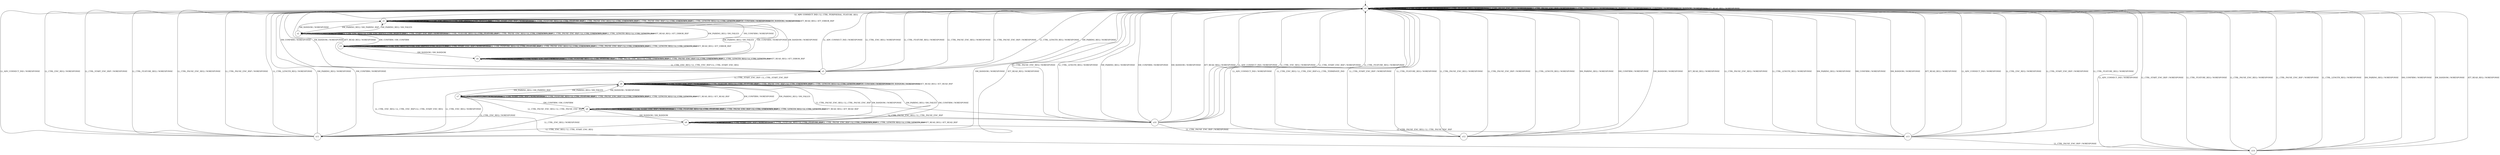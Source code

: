 digraph g {

	s0 [shape="circle" label="s0"];
	s1 [shape="circle" label="s1"];
	s2 [shape="circle" label="s2"];
	s3 [shape="circle" label="s3"];
	s4 [shape="circle" label="s4"];
	s5 [shape="circle" label="s5"];
	s6 [shape="circle" label="s6"];
	s7 [shape="circle" label="s7"];
	s8 [shape="circle" label="s8"];
	s9 [shape="circle" label="s9"];
	s10 [shape="circle" label="s10"];
	s11 [shape="circle" label="s11"];
	s12 [shape="circle" label="s12"];
	s13 [shape="circle" label="s13"];
	s14 [shape="circle" label="s14"];
	s0 -> s1 [label="LL_ADV_CONNECT_IND / LL_CTRL_PERIPHERAL_FEATURE_REQ"];
	s0 -> s0 [label="LL_CTRL_ENC_REQ / NORESPONSE"];
	s0 -> s0 [label="LL_CTRL_START_ENC_RSP / NORESPONSE"];
	s0 -> s0 [label="LL_CTRL_FEATURE_REQ / NORESPONSE"];
	s0 -> s0 [label="LL_CTRL_PAUSE_ENC_REQ / NORESPONSE"];
	s0 -> s0 [label="LL_CTRL_PAUSE_ENC_RSP / NORESPONSE"];
	s0 -> s0 [label="LL_CTRL_LENGTH_REQ / NORESPONSE"];
	s0 -> s0 [label="SM_PAIRING_REQ / NORESPONSE"];
	s0 -> s0 [label="SM_CONFIRM / NORESPONSE"];
	s0 -> s0 [label="SM_RANDOM / NORESPONSE"];
	s0 -> s0 [label="ATT_READ_REQ / NORESPONSE"];
	s1 -> s1 [label="LL_ADV_CONNECT_IND / NORESPONSE"];
	s1 -> s1 [label="LL_CTRL_ENC_REQ / LL_CTRL_ENC_RSP+LL_CTRL_REJECT_IND"];
	s1 -> s1 [label="LL_CTRL_START_ENC_RSP / NORESPONSE"];
	s1 -> s1 [label="LL_CTRL_FEATURE_REQ / LL_CTRL_FEATURE_RSP"];
	s1 -> s1 [label="LL_CTRL_PAUSE_ENC_REQ / LL_CTRL_UNKNOWN_RSP"];
	s1 -> s1 [label="LL_CTRL_PAUSE_ENC_RSP / LL_CTRL_UNKNOWN_RSP"];
	s1 -> s1 [label="LL_CTRL_LENGTH_REQ / LL_CTRL_LENGTH_RSP"];
	s1 -> s2 [label="SM_PAIRING_REQ / SM_PAIRING_RSP"];
	s1 -> s1 [label="SM_CONFIRM / NORESPONSE"];
	s1 -> s1 [label="SM_RANDOM / NORESPONSE"];
	s1 -> s1 [label="ATT_READ_REQ / ATT_ERROR_RSP"];
	s2 -> s2 [label="LL_ADV_CONNECT_IND / NORESPONSE"];
	s2 -> s2 [label="LL_CTRL_ENC_REQ / LL_CTRL_ENC_RSP+LL_CTRL_REJECT_IND"];
	s2 -> s2 [label="LL_CTRL_START_ENC_RSP / NORESPONSE"];
	s2 -> s2 [label="LL_CTRL_FEATURE_REQ / LL_CTRL_FEATURE_RSP"];
	s2 -> s2 [label="LL_CTRL_PAUSE_ENC_REQ / LL_CTRL_UNKNOWN_RSP"];
	s2 -> s2 [label="LL_CTRL_PAUSE_ENC_RSP / LL_CTRL_UNKNOWN_RSP"];
	s2 -> s2 [label="LL_CTRL_LENGTH_REQ / LL_CTRL_LENGTH_RSP"];
	s2 -> s1 [label="SM_PAIRING_REQ / SM_FAILED"];
	s2 -> s3 [label="SM_CONFIRM / SM_CONFIRM"];
	s2 -> s1 [label="SM_RANDOM / NORESPONSE"];
	s2 -> s2 [label="ATT_READ_REQ / ATT_ERROR_RSP"];
	s3 -> s3 [label="LL_ADV_CONNECT_IND / NORESPONSE"];
	s3 -> s3 [label="LL_CTRL_ENC_REQ / LL_CTRL_ENC_RSP+LL_CTRL_REJECT_IND"];
	s3 -> s3 [label="LL_CTRL_START_ENC_RSP / NORESPONSE"];
	s3 -> s3 [label="LL_CTRL_FEATURE_REQ / LL_CTRL_FEATURE_RSP"];
	s3 -> s3 [label="LL_CTRL_PAUSE_ENC_REQ / LL_CTRL_UNKNOWN_RSP"];
	s3 -> s3 [label="LL_CTRL_PAUSE_ENC_RSP / LL_CTRL_UNKNOWN_RSP"];
	s3 -> s3 [label="LL_CTRL_LENGTH_REQ / LL_CTRL_LENGTH_RSP"];
	s3 -> s1 [label="SM_PAIRING_REQ / SM_FAILED"];
	s3 -> s1 [label="SM_CONFIRM / NORESPONSE"];
	s3 -> s4 [label="SM_RANDOM / SM_RANDOM"];
	s3 -> s3 [label="ATT_READ_REQ / ATT_ERROR_RSP"];
	s4 -> s4 [label="LL_ADV_CONNECT_IND / NORESPONSE"];
	s4 -> s5 [label="LL_CTRL_ENC_REQ / LL_CTRL_ENC_RSP+LL_CTRL_START_ENC_REQ"];
	s4 -> s4 [label="LL_CTRL_START_ENC_RSP / NORESPONSE"];
	s4 -> s4 [label="LL_CTRL_FEATURE_REQ / LL_CTRL_FEATURE_RSP"];
	s4 -> s4 [label="LL_CTRL_PAUSE_ENC_REQ / LL_CTRL_UNKNOWN_RSP"];
	s4 -> s4 [label="LL_CTRL_PAUSE_ENC_RSP / LL_CTRL_UNKNOWN_RSP"];
	s4 -> s4 [label="LL_CTRL_LENGTH_REQ / LL_CTRL_LENGTH_RSP"];
	s4 -> s1 [label="SM_PAIRING_REQ / SM_FAILED"];
	s4 -> s1 [label="SM_CONFIRM / NORESPONSE"];
	s4 -> s1 [label="SM_RANDOM / NORESPONSE"];
	s4 -> s4 [label="ATT_READ_REQ / ATT_ERROR_RSP"];
	s5 -> s0 [label="LL_ADV_CONNECT_IND / NORESPONSE"];
	s5 -> s0 [label="LL_CTRL_ENC_REQ / NORESPONSE"];
	s5 -> s6 [label="LL_CTRL_START_ENC_RSP / LL_CTRL_START_ENC_RSP"];
	s5 -> s0 [label="LL_CTRL_FEATURE_REQ / NORESPONSE"];
	s5 -> s0 [label="LL_CTRL_PAUSE_ENC_REQ / NORESPONSE"];
	s5 -> s0 [label="LL_CTRL_PAUSE_ENC_RSP / NORESPONSE"];
	s5 -> s0 [label="LL_CTRL_LENGTH_REQ / NORESPONSE"];
	s5 -> s0 [label="SM_PAIRING_REQ / NORESPONSE"];
	s5 -> s0 [label="SM_CONFIRM / NORESPONSE"];
	s5 -> s0 [label="SM_RANDOM / NORESPONSE"];
	s5 -> s0 [label="ATT_READ_REQ / NORESPONSE"];
	s6 -> s6 [label="LL_ADV_CONNECT_IND / NORESPONSE"];
	s6 -> s11 [label="LL_CTRL_ENC_REQ / NORESPONSE"];
	s6 -> s6 [label="LL_CTRL_START_ENC_RSP / NORESPONSE"];
	s6 -> s6 [label="LL_CTRL_FEATURE_REQ / LL_CTRL_FEATURE_RSP"];
	s6 -> s10 [label="LL_CTRL_PAUSE_ENC_REQ / LL_CTRL_PAUSE_ENC_RSP"];
	s6 -> s6 [label="LL_CTRL_PAUSE_ENC_RSP / LL_CTRL_UNKNOWN_RSP"];
	s6 -> s6 [label="LL_CTRL_LENGTH_REQ / LL_CTRL_LENGTH_RSP"];
	s6 -> s7 [label="SM_PAIRING_REQ / SM_PAIRING_RSP"];
	s6 -> s6 [label="SM_CONFIRM / NORESPONSE"];
	s6 -> s6 [label="SM_RANDOM / NORESPONSE"];
	s6 -> s6 [label="ATT_READ_REQ / ATT_READ_RSP"];
	s7 -> s7 [label="LL_ADV_CONNECT_IND / NORESPONSE"];
	s7 -> s11 [label="LL_CTRL_ENC_REQ / NORESPONSE"];
	s7 -> s7 [label="LL_CTRL_START_ENC_RSP / NORESPONSE"];
	s7 -> s7 [label="LL_CTRL_FEATURE_REQ / LL_CTRL_FEATURE_RSP"];
	s7 -> s10 [label="LL_CTRL_PAUSE_ENC_REQ / LL_CTRL_PAUSE_ENC_RSP"];
	s7 -> s7 [label="LL_CTRL_PAUSE_ENC_RSP / LL_CTRL_UNKNOWN_RSP"];
	s7 -> s7 [label="LL_CTRL_LENGTH_REQ / LL_CTRL_LENGTH_RSP"];
	s7 -> s6 [label="SM_PAIRING_REQ / SM_FAILED"];
	s7 -> s8 [label="SM_CONFIRM / SM_CONFIRM"];
	s7 -> s6 [label="SM_RANDOM / NORESPONSE"];
	s7 -> s7 [label="ATT_READ_REQ / ATT_READ_RSP"];
	s8 -> s8 [label="LL_ADV_CONNECT_IND / NORESPONSE"];
	s8 -> s11 [label="LL_CTRL_ENC_REQ / NORESPONSE"];
	s8 -> s8 [label="LL_CTRL_START_ENC_RSP / NORESPONSE"];
	s8 -> s8 [label="LL_CTRL_FEATURE_REQ / LL_CTRL_FEATURE_RSP"];
	s8 -> s10 [label="LL_CTRL_PAUSE_ENC_REQ / LL_CTRL_PAUSE_ENC_RSP"];
	s8 -> s8 [label="LL_CTRL_PAUSE_ENC_RSP / LL_CTRL_UNKNOWN_RSP"];
	s8 -> s8 [label="LL_CTRL_LENGTH_REQ / LL_CTRL_LENGTH_RSP"];
	s8 -> s6 [label="SM_PAIRING_REQ / SM_FAILED"];
	s8 -> s6 [label="SM_CONFIRM / NORESPONSE"];
	s8 -> s9 [label="SM_RANDOM / SM_RANDOM"];
	s8 -> s8 [label="ATT_READ_REQ / ATT_READ_RSP"];
	s9 -> s9 [label="LL_ADV_CONNECT_IND / NORESPONSE"];
	s9 -> s11 [label="LL_CTRL_ENC_REQ / LL_CTRL_START_ENC_REQ"];
	s9 -> s9 [label="LL_CTRL_START_ENC_RSP / NORESPONSE"];
	s9 -> s9 [label="LL_CTRL_FEATURE_REQ / LL_CTRL_FEATURE_RSP"];
	s9 -> s13 [label="LL_CTRL_PAUSE_ENC_REQ / LL_CTRL_PAUSE_ENC_RSP"];
	s9 -> s9 [label="LL_CTRL_PAUSE_ENC_RSP / LL_CTRL_UNKNOWN_RSP"];
	s9 -> s9 [label="LL_CTRL_LENGTH_REQ / LL_CTRL_LENGTH_RSP"];
	s9 -> s6 [label="SM_PAIRING_REQ / SM_FAILED"];
	s9 -> s6 [label="SM_CONFIRM / NORESPONSE"];
	s9 -> s6 [label="SM_RANDOM / NORESPONSE"];
	s9 -> s9 [label="ATT_READ_REQ / ATT_READ_RSP"];
	s10 -> s0 [label="LL_ADV_CONNECT_IND / NORESPONSE"];
	s10 -> s0 [label="LL_CTRL_ENC_REQ / NORESPONSE"];
	s10 -> s0 [label="LL_CTRL_START_ENC_RSP / NORESPONSE"];
	s10 -> s0 [label="LL_CTRL_FEATURE_REQ / NORESPONSE"];
	s10 -> s0 [label="LL_CTRL_PAUSE_ENC_REQ / NORESPONSE"];
	s10 -> s12 [label="LL_CTRL_PAUSE_ENC_RSP / NORESPONSE"];
	s10 -> s0 [label="LL_CTRL_LENGTH_REQ / NORESPONSE"];
	s10 -> s0 [label="SM_PAIRING_REQ / NORESPONSE"];
	s10 -> s0 [label="SM_CONFIRM / NORESPONSE"];
	s10 -> s0 [label="SM_RANDOM / NORESPONSE"];
	s10 -> s0 [label="ATT_READ_REQ / NORESPONSE"];
	s11 -> s0 [label="LL_ADV_CONNECT_IND / NORESPONSE"];
	s11 -> s0 [label="LL_CTRL_ENC_REQ / NORESPONSE"];
	s11 -> s0 [label="LL_CTRL_START_ENC_RSP / NORESPONSE"];
	s11 -> s0 [label="LL_CTRL_FEATURE_REQ / NORESPONSE"];
	s11 -> s0 [label="LL_CTRL_PAUSE_ENC_REQ / NORESPONSE"];
	s11 -> s0 [label="LL_CTRL_PAUSE_ENC_RSP / NORESPONSE"];
	s11 -> s0 [label="LL_CTRL_LENGTH_REQ / NORESPONSE"];
	s11 -> s0 [label="SM_PAIRING_REQ / NORESPONSE"];
	s11 -> s0 [label="SM_CONFIRM / NORESPONSE"];
	s11 -> s0 [label="SM_RANDOM / NORESPONSE"];
	s11 -> s0 [label="ATT_READ_REQ / NORESPONSE"];
	s12 -> s0 [label="LL_ADV_CONNECT_IND / NORESPONSE"];
	s12 -> s0 [label="LL_CTRL_ENC_REQ / LL_CTRL_ENC_RSP+LL_CTRL_TERMINATE_IND"];
	s12 -> s0 [label="LL_CTRL_START_ENC_RSP / NORESPONSE"];
	s12 -> s0 [label="LL_CTRL_FEATURE_REQ / NORESPONSE"];
	s12 -> s0 [label="LL_CTRL_PAUSE_ENC_REQ / NORESPONSE"];
	s12 -> s0 [label="LL_CTRL_PAUSE_ENC_RSP / NORESPONSE"];
	s12 -> s0 [label="LL_CTRL_LENGTH_REQ / NORESPONSE"];
	s12 -> s0 [label="SM_PAIRING_REQ / NORESPONSE"];
	s12 -> s0 [label="SM_CONFIRM / NORESPONSE"];
	s12 -> s0 [label="SM_RANDOM / NORESPONSE"];
	s12 -> s0 [label="ATT_READ_REQ / NORESPONSE"];
	s13 -> s0 [label="LL_ADV_CONNECT_IND / NORESPONSE"];
	s13 -> s0 [label="LL_CTRL_ENC_REQ / NORESPONSE"];
	s13 -> s0 [label="LL_CTRL_START_ENC_RSP / NORESPONSE"];
	s13 -> s0 [label="LL_CTRL_FEATURE_REQ / NORESPONSE"];
	s13 -> s0 [label="LL_CTRL_PAUSE_ENC_REQ / NORESPONSE"];
	s13 -> s14 [label="LL_CTRL_PAUSE_ENC_RSP / NORESPONSE"];
	s13 -> s0 [label="LL_CTRL_LENGTH_REQ / NORESPONSE"];
	s13 -> s0 [label="SM_PAIRING_REQ / NORESPONSE"];
	s13 -> s0 [label="SM_CONFIRM / NORESPONSE"];
	s13 -> s0 [label="SM_RANDOM / NORESPONSE"];
	s13 -> s0 [label="ATT_READ_REQ / NORESPONSE"];
	s14 -> s0 [label="LL_ADV_CONNECT_IND / NORESPONSE"];
	s14 -> s5 [label="LL_CTRL_ENC_REQ / LL_CTRL_ENC_RSP+LL_CTRL_START_ENC_REQ"];
	s14 -> s0 [label="LL_CTRL_START_ENC_RSP / NORESPONSE"];
	s14 -> s0 [label="LL_CTRL_FEATURE_REQ / NORESPONSE"];
	s14 -> s0 [label="LL_CTRL_PAUSE_ENC_REQ / NORESPONSE"];
	s14 -> s0 [label="LL_CTRL_PAUSE_ENC_RSP / NORESPONSE"];
	s14 -> s0 [label="LL_CTRL_LENGTH_REQ / NORESPONSE"];
	s14 -> s0 [label="SM_PAIRING_REQ / NORESPONSE"];
	s14 -> s0 [label="SM_CONFIRM / NORESPONSE"];
	s14 -> s0 [label="SM_RANDOM / NORESPONSE"];
	s14 -> s0 [label="ATT_READ_REQ / NORESPONSE"];

__start0 [label="" shape="none" width="0" height="0"];
__start0 -> s0;

}
